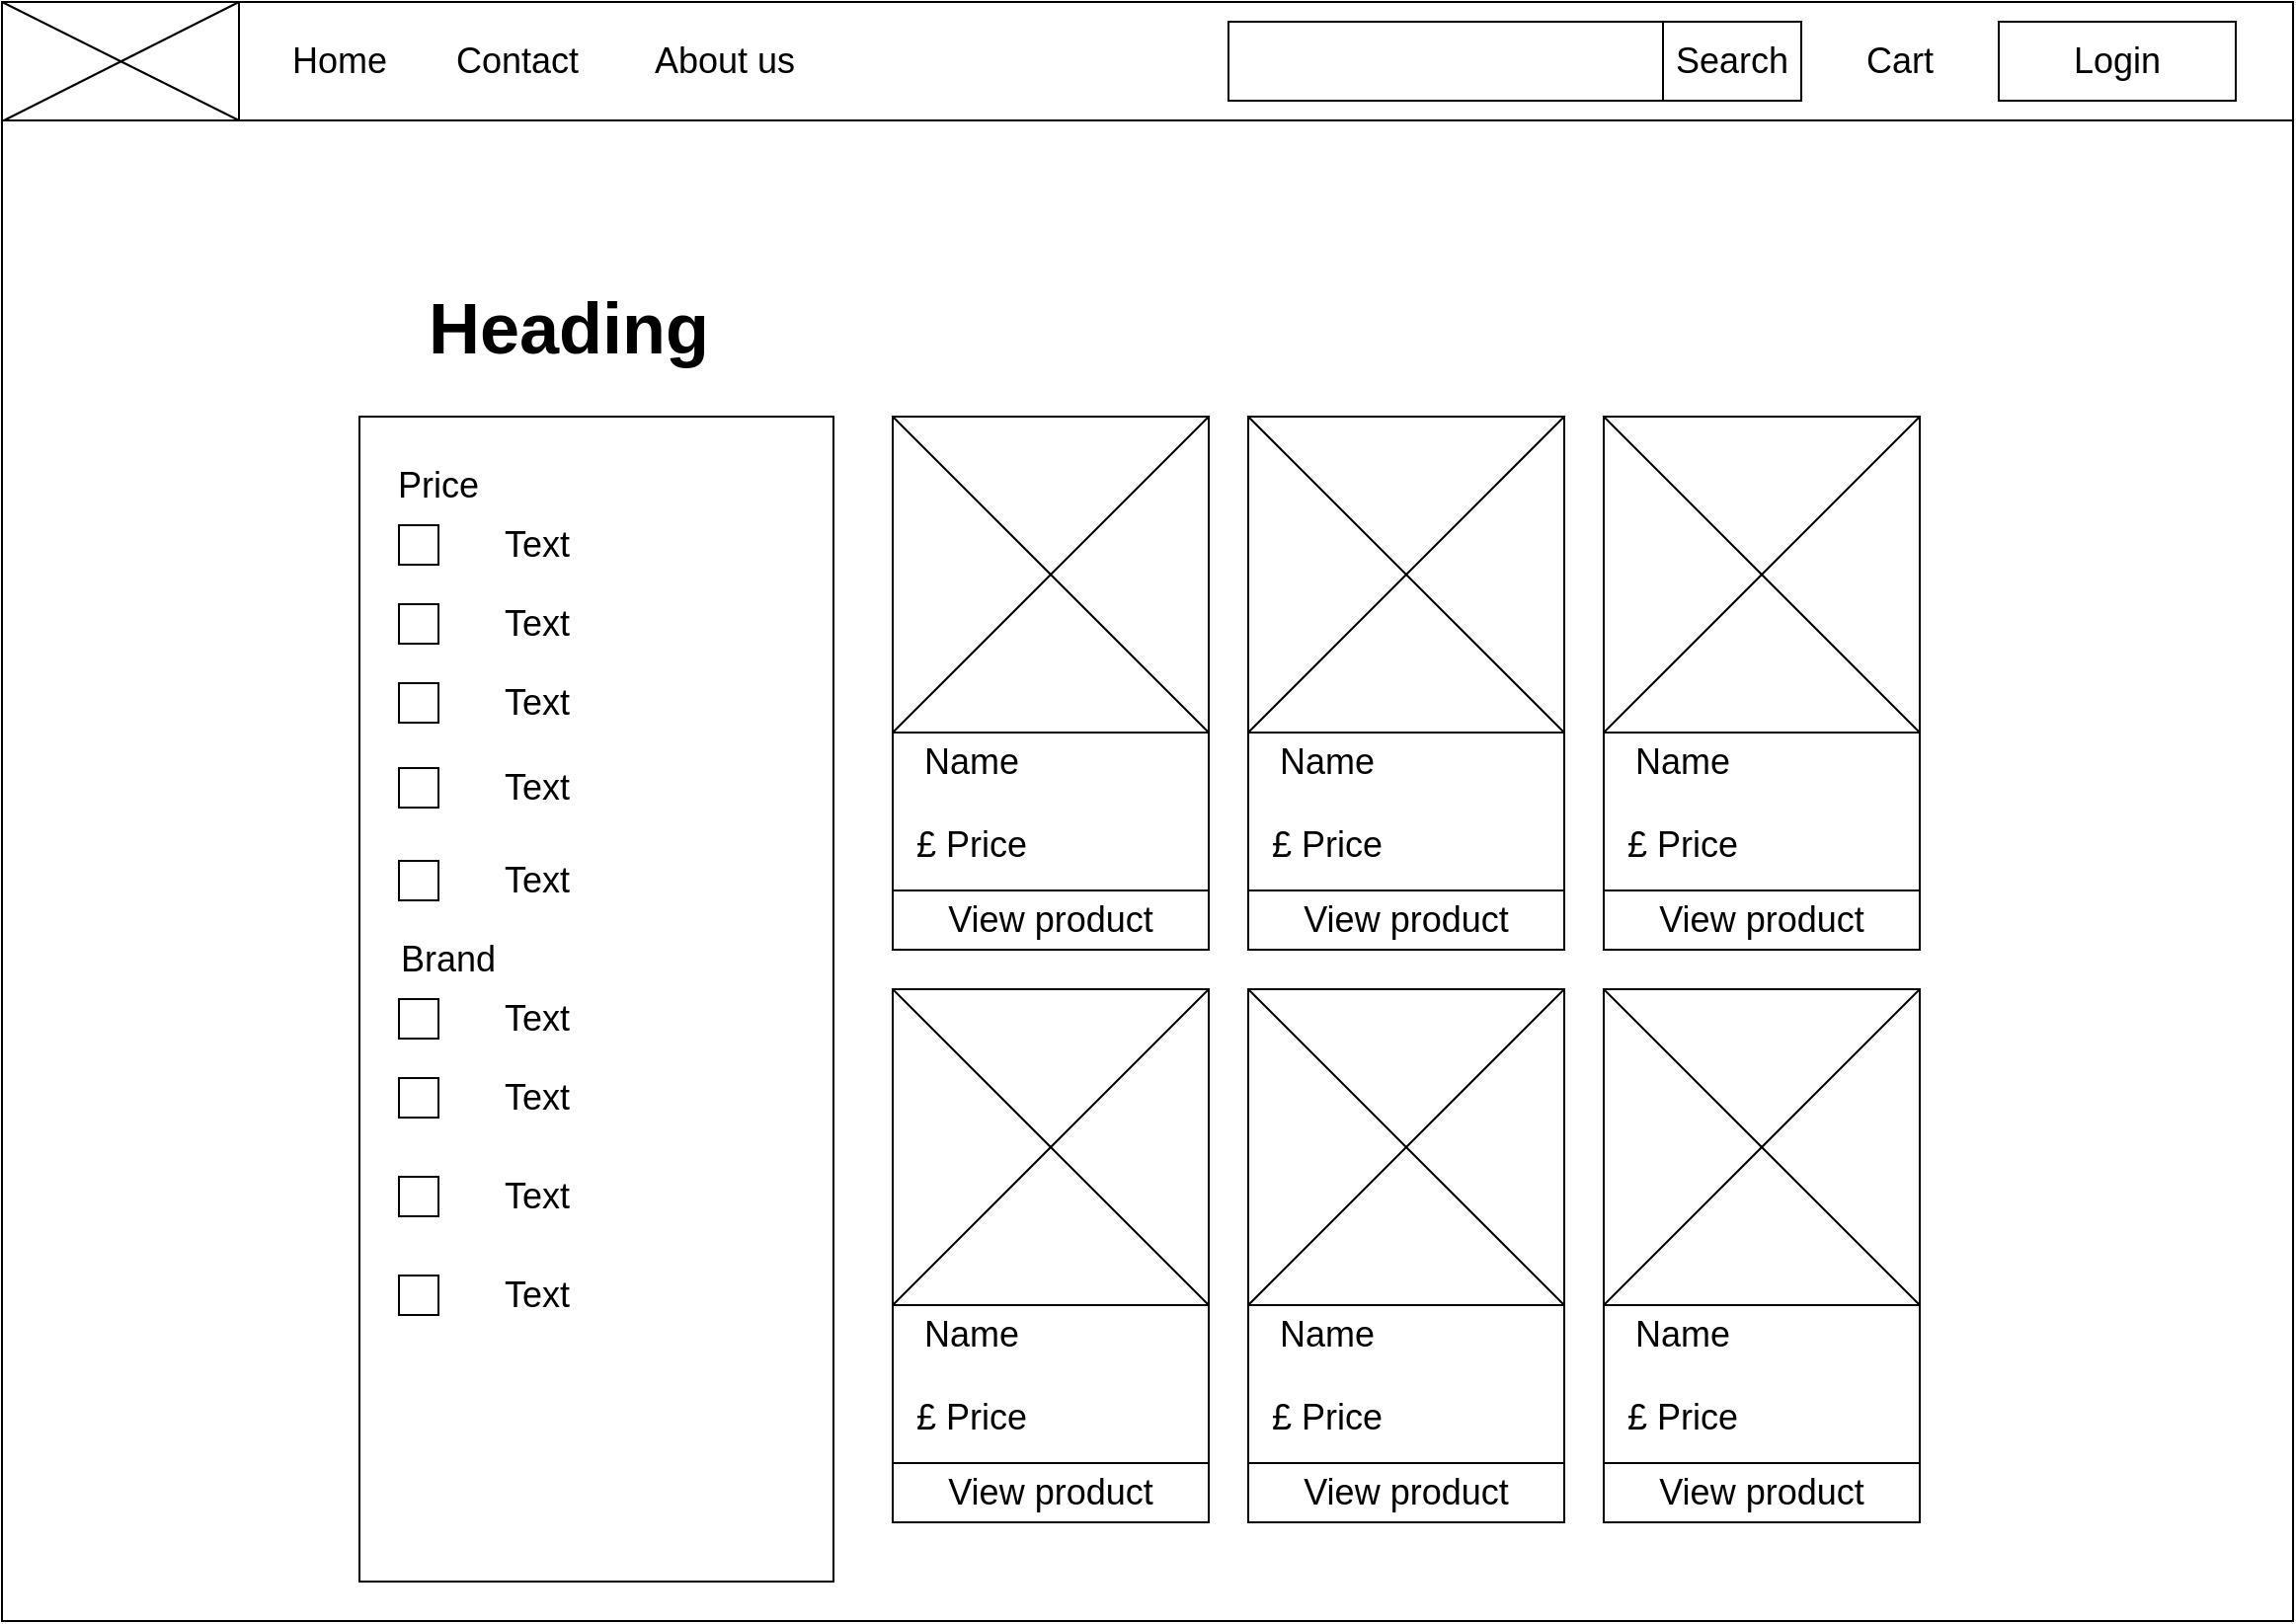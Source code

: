 <mxfile version="16.5.1" type="device"><diagram id="-jmMDqyjU1AFBZjA5C-O" name="Page-1"><mxGraphModel dx="1296" dy="1206" grid="1" gridSize="10" guides="1" tooltips="1" connect="1" arrows="1" fold="1" page="1" pageScale="1" pageWidth="1169" pageHeight="827" math="0" shadow="0"><root><mxCell id="0"/><mxCell id="1" parent="0"/><mxCell id="rntFweMXJMSgPCYtS-t_-2" value="" style="rounded=0;whiteSpace=wrap;html=1;" vertex="1" parent="1"><mxGeometry x="9" width="1160" height="820" as="geometry"/></mxCell><mxCell id="rntFweMXJMSgPCYtS-t_-3" value="" style="rounded=0;whiteSpace=wrap;html=1;" vertex="1" parent="1"><mxGeometry x="9" width="1160" height="60" as="geometry"/></mxCell><mxCell id="rntFweMXJMSgPCYtS-t_-11" value="Home" style="text;html=1;strokeColor=none;fillColor=none;align=center;verticalAlign=middle;whiteSpace=wrap;rounded=0;fontSize=18;" vertex="1" parent="1"><mxGeometry x="150" y="15" width="60" height="30" as="geometry"/></mxCell><mxCell id="rntFweMXJMSgPCYtS-t_-12" value="" style="rounded=0;whiteSpace=wrap;html=1;fontSize=18;" vertex="1" parent="1"><mxGeometry x="9" width="120" height="60" as="geometry"/></mxCell><mxCell id="rntFweMXJMSgPCYtS-t_-13" value="" style="endArrow=none;html=1;rounded=0;fontSize=18;entryX=0;entryY=0;entryDx=0;entryDy=0;exitX=1;exitY=1;exitDx=0;exitDy=0;" edge="1" parent="1" source="rntFweMXJMSgPCYtS-t_-12" target="rntFweMXJMSgPCYtS-t_-12"><mxGeometry width="50" height="50" relative="1" as="geometry"><mxPoint x="120" y="200" as="sourcePoint"/><mxPoint x="170" y="150" as="targetPoint"/></mxGeometry></mxCell><mxCell id="rntFweMXJMSgPCYtS-t_-14" value="" style="endArrow=none;html=1;rounded=0;fontSize=18;exitX=1;exitY=0;exitDx=0;exitDy=0;" edge="1" parent="1" source="rntFweMXJMSgPCYtS-t_-12"><mxGeometry width="50" height="50" relative="1" as="geometry"><mxPoint x="139" y="70" as="sourcePoint"/><mxPoint x="10" y="60" as="targetPoint"/></mxGeometry></mxCell><mxCell id="rntFweMXJMSgPCYtS-t_-15" value="Contact" style="text;html=1;strokeColor=none;fillColor=none;align=center;verticalAlign=middle;whiteSpace=wrap;rounded=0;fontSize=18;" vertex="1" parent="1"><mxGeometry x="240" y="15" width="60" height="30" as="geometry"/></mxCell><mxCell id="rntFweMXJMSgPCYtS-t_-16" value="About us" style="text;html=1;strokeColor=none;fillColor=none;align=center;verticalAlign=middle;whiteSpace=wrap;rounded=0;fontSize=18;" vertex="1" parent="1"><mxGeometry x="320" y="15" width="110" height="30" as="geometry"/></mxCell><mxCell id="rntFweMXJMSgPCYtS-t_-17" value="Login" style="rounded=0;whiteSpace=wrap;html=1;fontSize=18;" vertex="1" parent="1"><mxGeometry x="1020" y="10" width="120" height="40" as="geometry"/></mxCell><mxCell id="rntFweMXJMSgPCYtS-t_-18" value="Cart" style="text;html=1;strokeColor=none;fillColor=none;align=center;verticalAlign=middle;whiteSpace=wrap;rounded=0;fontSize=18;" vertex="1" parent="1"><mxGeometry x="940" y="15" width="60" height="30" as="geometry"/></mxCell><mxCell id="rntFweMXJMSgPCYtS-t_-20" value="" style="rounded=0;whiteSpace=wrap;html=1;fontSize=18;" vertex="1" parent="1"><mxGeometry x="630" y="10" width="290" height="40" as="geometry"/></mxCell><mxCell id="rntFweMXJMSgPCYtS-t_-21" value="" style="rounded=0;whiteSpace=wrap;html=1;fontSize=18;" vertex="1" parent="1"><mxGeometry x="850" y="10" width="70" height="40" as="geometry"/></mxCell><mxCell id="rntFweMXJMSgPCYtS-t_-22" value="Search" style="text;html=1;strokeColor=none;fillColor=none;align=center;verticalAlign=middle;whiteSpace=wrap;rounded=0;fontSize=18;" vertex="1" parent="1"><mxGeometry x="855" y="15" width="60" height="30" as="geometry"/></mxCell><mxCell id="rntFweMXJMSgPCYtS-t_-37" value="&lt;h1&gt;Heading&lt;/h1&gt;" style="text;html=1;strokeColor=none;fillColor=none;spacing=5;spacingTop=-20;whiteSpace=wrap;overflow=hidden;rounded=0;fontSize=18;" vertex="1" parent="1"><mxGeometry x="220" y="130" width="790" height="80" as="geometry"/></mxCell><mxCell id="rntFweMXJMSgPCYtS-t_-39" value="" style="rounded=0;whiteSpace=wrap;html=1;fontSize=18;" vertex="1" parent="1"><mxGeometry x="190" y="210" width="240" height="590" as="geometry"/></mxCell><mxCell id="rntFweMXJMSgPCYtS-t_-58" value="" style="group" vertex="1" connectable="0" parent="1"><mxGeometry x="460" y="210" width="160" height="270" as="geometry"/></mxCell><mxCell id="rntFweMXJMSgPCYtS-t_-52" value="" style="rounded=0;whiteSpace=wrap;html=1;fontSize=18;" vertex="1" parent="rntFweMXJMSgPCYtS-t_-58"><mxGeometry width="160" height="270" as="geometry"/></mxCell><mxCell id="rntFweMXJMSgPCYtS-t_-42" value="" style="rounded=0;whiteSpace=wrap;html=1;fontSize=18;" vertex="1" parent="rntFweMXJMSgPCYtS-t_-58"><mxGeometry width="160" height="160" as="geometry"/></mxCell><mxCell id="rntFweMXJMSgPCYtS-t_-45" value="Name" style="text;html=1;strokeColor=none;fillColor=none;align=center;verticalAlign=middle;whiteSpace=wrap;rounded=0;fontSize=18;" vertex="1" parent="rntFweMXJMSgPCYtS-t_-58"><mxGeometry x="10" y="160" width="60" height="30" as="geometry"/></mxCell><mxCell id="rntFweMXJMSgPCYtS-t_-49" value="£ Price" style="text;html=1;strokeColor=none;fillColor=none;align=center;verticalAlign=middle;whiteSpace=wrap;rounded=0;fontSize=18;" vertex="1" parent="rntFweMXJMSgPCYtS-t_-58"><mxGeometry x="10" y="202" width="60" height="30" as="geometry"/></mxCell><mxCell id="rntFweMXJMSgPCYtS-t_-50" value="View product" style="rounded=0;whiteSpace=wrap;html=1;fontSize=18;" vertex="1" parent="rntFweMXJMSgPCYtS-t_-58"><mxGeometry y="240" width="160" height="30" as="geometry"/></mxCell><mxCell id="rntFweMXJMSgPCYtS-t_-54" value="" style="endArrow=none;html=1;rounded=0;fontSize=18;entryX=1;entryY=0;entryDx=0;entryDy=0;exitX=0;exitY=1;exitDx=0;exitDy=0;" edge="1" parent="rntFweMXJMSgPCYtS-t_-58" source="rntFweMXJMSgPCYtS-t_-42" target="rntFweMXJMSgPCYtS-t_-42"><mxGeometry width="50" height="50" relative="1" as="geometry"><mxPoint x="60" y="220" as="sourcePoint"/><mxPoint x="110" y="170" as="targetPoint"/></mxGeometry></mxCell><mxCell id="rntFweMXJMSgPCYtS-t_-55" value="" style="endArrow=none;html=1;rounded=0;fontSize=18;entryX=1;entryY=1;entryDx=0;entryDy=0;exitX=0;exitY=0;exitDx=0;exitDy=0;" edge="1" parent="rntFweMXJMSgPCYtS-t_-58" source="rntFweMXJMSgPCYtS-t_-42" target="rntFweMXJMSgPCYtS-t_-42"><mxGeometry width="50" height="50" relative="1" as="geometry"><mxPoint x="10" y="170" as="sourcePoint"/><mxPoint x="170" y="10" as="targetPoint"/></mxGeometry></mxCell><mxCell id="rntFweMXJMSgPCYtS-t_-53" style="edgeStyle=orthogonalEdgeStyle;rounded=0;orthogonalLoop=1;jettySize=auto;html=1;exitX=0.5;exitY=1;exitDx=0;exitDy=0;fontSize=18;" edge="1" parent="rntFweMXJMSgPCYtS-t_-58" source="rntFweMXJMSgPCYtS-t_-49" target="rntFweMXJMSgPCYtS-t_-49"><mxGeometry relative="1" as="geometry"/></mxCell><mxCell id="rntFweMXJMSgPCYtS-t_-59" value="" style="group" vertex="1" connectable="0" parent="1"><mxGeometry x="640" y="210" width="160" height="270" as="geometry"/></mxCell><mxCell id="rntFweMXJMSgPCYtS-t_-60" value="" style="rounded=0;whiteSpace=wrap;html=1;fontSize=18;" vertex="1" parent="rntFweMXJMSgPCYtS-t_-59"><mxGeometry width="160" height="270" as="geometry"/></mxCell><mxCell id="rntFweMXJMSgPCYtS-t_-61" value="" style="rounded=0;whiteSpace=wrap;html=1;fontSize=18;" vertex="1" parent="rntFweMXJMSgPCYtS-t_-59"><mxGeometry width="160" height="160" as="geometry"/></mxCell><mxCell id="rntFweMXJMSgPCYtS-t_-62" value="Name" style="text;html=1;strokeColor=none;fillColor=none;align=center;verticalAlign=middle;whiteSpace=wrap;rounded=0;fontSize=18;" vertex="1" parent="rntFweMXJMSgPCYtS-t_-59"><mxGeometry x="10" y="160" width="60" height="30" as="geometry"/></mxCell><mxCell id="rntFweMXJMSgPCYtS-t_-63" value="£ Price" style="text;html=1;strokeColor=none;fillColor=none;align=center;verticalAlign=middle;whiteSpace=wrap;rounded=0;fontSize=18;" vertex="1" parent="rntFweMXJMSgPCYtS-t_-59"><mxGeometry x="10" y="202" width="60" height="30" as="geometry"/></mxCell><mxCell id="rntFweMXJMSgPCYtS-t_-64" value="View product" style="rounded=0;whiteSpace=wrap;html=1;fontSize=18;" vertex="1" parent="rntFweMXJMSgPCYtS-t_-59"><mxGeometry y="240" width="160" height="30" as="geometry"/></mxCell><mxCell id="rntFweMXJMSgPCYtS-t_-65" value="" style="endArrow=none;html=1;rounded=0;fontSize=18;entryX=1;entryY=0;entryDx=0;entryDy=0;exitX=0;exitY=1;exitDx=0;exitDy=0;" edge="1" parent="rntFweMXJMSgPCYtS-t_-59" source="rntFweMXJMSgPCYtS-t_-61" target="rntFweMXJMSgPCYtS-t_-61"><mxGeometry width="50" height="50" relative="1" as="geometry"><mxPoint x="60" y="220" as="sourcePoint"/><mxPoint x="110" y="170" as="targetPoint"/></mxGeometry></mxCell><mxCell id="rntFweMXJMSgPCYtS-t_-66" value="" style="endArrow=none;html=1;rounded=0;fontSize=18;entryX=1;entryY=1;entryDx=0;entryDy=0;exitX=0;exitY=0;exitDx=0;exitDy=0;" edge="1" parent="rntFweMXJMSgPCYtS-t_-59" source="rntFweMXJMSgPCYtS-t_-61" target="rntFweMXJMSgPCYtS-t_-61"><mxGeometry width="50" height="50" relative="1" as="geometry"><mxPoint x="10" y="170" as="sourcePoint"/><mxPoint x="170" y="10" as="targetPoint"/></mxGeometry></mxCell><mxCell id="rntFweMXJMSgPCYtS-t_-67" style="edgeStyle=orthogonalEdgeStyle;rounded=0;orthogonalLoop=1;jettySize=auto;html=1;exitX=0.5;exitY=1;exitDx=0;exitDy=0;fontSize=18;" edge="1" parent="rntFweMXJMSgPCYtS-t_-59" source="rntFweMXJMSgPCYtS-t_-63" target="rntFweMXJMSgPCYtS-t_-63"><mxGeometry relative="1" as="geometry"/></mxCell><mxCell id="rntFweMXJMSgPCYtS-t_-68" value="" style="group" vertex="1" connectable="0" parent="1"><mxGeometry x="820" y="210" width="160" height="270" as="geometry"/></mxCell><mxCell id="rntFweMXJMSgPCYtS-t_-69" value="" style="rounded=0;whiteSpace=wrap;html=1;fontSize=18;" vertex="1" parent="rntFweMXJMSgPCYtS-t_-68"><mxGeometry width="160" height="270" as="geometry"/></mxCell><mxCell id="rntFweMXJMSgPCYtS-t_-70" value="" style="rounded=0;whiteSpace=wrap;html=1;fontSize=18;" vertex="1" parent="rntFweMXJMSgPCYtS-t_-68"><mxGeometry width="160" height="160" as="geometry"/></mxCell><mxCell id="rntFweMXJMSgPCYtS-t_-71" value="Name" style="text;html=1;strokeColor=none;fillColor=none;align=center;verticalAlign=middle;whiteSpace=wrap;rounded=0;fontSize=18;" vertex="1" parent="rntFweMXJMSgPCYtS-t_-68"><mxGeometry x="10" y="160" width="60" height="30" as="geometry"/></mxCell><mxCell id="rntFweMXJMSgPCYtS-t_-72" value="£ Price" style="text;html=1;strokeColor=none;fillColor=none;align=center;verticalAlign=middle;whiteSpace=wrap;rounded=0;fontSize=18;" vertex="1" parent="rntFweMXJMSgPCYtS-t_-68"><mxGeometry x="10" y="202" width="60" height="30" as="geometry"/></mxCell><mxCell id="rntFweMXJMSgPCYtS-t_-73" value="View product" style="rounded=0;whiteSpace=wrap;html=1;fontSize=18;" vertex="1" parent="rntFweMXJMSgPCYtS-t_-68"><mxGeometry y="240" width="160" height="30" as="geometry"/></mxCell><mxCell id="rntFweMXJMSgPCYtS-t_-74" value="" style="endArrow=none;html=1;rounded=0;fontSize=18;entryX=1;entryY=0;entryDx=0;entryDy=0;exitX=0;exitY=1;exitDx=0;exitDy=0;" edge="1" parent="rntFweMXJMSgPCYtS-t_-68" source="rntFweMXJMSgPCYtS-t_-70" target="rntFweMXJMSgPCYtS-t_-70"><mxGeometry width="50" height="50" relative="1" as="geometry"><mxPoint x="60" y="220" as="sourcePoint"/><mxPoint x="110" y="170" as="targetPoint"/></mxGeometry></mxCell><mxCell id="rntFweMXJMSgPCYtS-t_-75" value="" style="endArrow=none;html=1;rounded=0;fontSize=18;entryX=1;entryY=1;entryDx=0;entryDy=0;exitX=0;exitY=0;exitDx=0;exitDy=0;" edge="1" parent="rntFweMXJMSgPCYtS-t_-68" source="rntFweMXJMSgPCYtS-t_-70" target="rntFweMXJMSgPCYtS-t_-70"><mxGeometry width="50" height="50" relative="1" as="geometry"><mxPoint x="10" y="170" as="sourcePoint"/><mxPoint x="170" y="10" as="targetPoint"/></mxGeometry></mxCell><mxCell id="rntFweMXJMSgPCYtS-t_-76" style="edgeStyle=orthogonalEdgeStyle;rounded=0;orthogonalLoop=1;jettySize=auto;html=1;exitX=0.5;exitY=1;exitDx=0;exitDy=0;fontSize=18;" edge="1" parent="rntFweMXJMSgPCYtS-t_-68" source="rntFweMXJMSgPCYtS-t_-72" target="rntFweMXJMSgPCYtS-t_-72"><mxGeometry relative="1" as="geometry"/></mxCell><mxCell id="rntFweMXJMSgPCYtS-t_-77" value="" style="group" vertex="1" connectable="0" parent="1"><mxGeometry x="460" y="500" width="160" height="270" as="geometry"/></mxCell><mxCell id="rntFweMXJMSgPCYtS-t_-78" value="" style="rounded=0;whiteSpace=wrap;html=1;fontSize=18;" vertex="1" parent="rntFweMXJMSgPCYtS-t_-77"><mxGeometry width="160" height="270" as="geometry"/></mxCell><mxCell id="rntFweMXJMSgPCYtS-t_-79" value="" style="rounded=0;whiteSpace=wrap;html=1;fontSize=18;" vertex="1" parent="rntFweMXJMSgPCYtS-t_-77"><mxGeometry width="160" height="160" as="geometry"/></mxCell><mxCell id="rntFweMXJMSgPCYtS-t_-80" value="Name" style="text;html=1;strokeColor=none;fillColor=none;align=center;verticalAlign=middle;whiteSpace=wrap;rounded=0;fontSize=18;" vertex="1" parent="rntFweMXJMSgPCYtS-t_-77"><mxGeometry x="10" y="160" width="60" height="30" as="geometry"/></mxCell><mxCell id="rntFweMXJMSgPCYtS-t_-81" value="£ Price" style="text;html=1;strokeColor=none;fillColor=none;align=center;verticalAlign=middle;whiteSpace=wrap;rounded=0;fontSize=18;" vertex="1" parent="rntFweMXJMSgPCYtS-t_-77"><mxGeometry x="10" y="202" width="60" height="30" as="geometry"/></mxCell><mxCell id="rntFweMXJMSgPCYtS-t_-82" value="View product" style="rounded=0;whiteSpace=wrap;html=1;fontSize=18;" vertex="1" parent="rntFweMXJMSgPCYtS-t_-77"><mxGeometry y="240" width="160" height="30" as="geometry"/></mxCell><mxCell id="rntFweMXJMSgPCYtS-t_-83" value="" style="endArrow=none;html=1;rounded=0;fontSize=18;entryX=1;entryY=0;entryDx=0;entryDy=0;exitX=0;exitY=1;exitDx=0;exitDy=0;" edge="1" parent="rntFweMXJMSgPCYtS-t_-77" source="rntFweMXJMSgPCYtS-t_-79" target="rntFweMXJMSgPCYtS-t_-79"><mxGeometry width="50" height="50" relative="1" as="geometry"><mxPoint x="60" y="220" as="sourcePoint"/><mxPoint x="110" y="170" as="targetPoint"/></mxGeometry></mxCell><mxCell id="rntFweMXJMSgPCYtS-t_-84" value="" style="endArrow=none;html=1;rounded=0;fontSize=18;entryX=1;entryY=1;entryDx=0;entryDy=0;exitX=0;exitY=0;exitDx=0;exitDy=0;" edge="1" parent="rntFweMXJMSgPCYtS-t_-77" source="rntFweMXJMSgPCYtS-t_-79" target="rntFweMXJMSgPCYtS-t_-79"><mxGeometry width="50" height="50" relative="1" as="geometry"><mxPoint x="10" y="170" as="sourcePoint"/><mxPoint x="170" y="10" as="targetPoint"/></mxGeometry></mxCell><mxCell id="rntFweMXJMSgPCYtS-t_-85" style="edgeStyle=orthogonalEdgeStyle;rounded=0;orthogonalLoop=1;jettySize=auto;html=1;exitX=0.5;exitY=1;exitDx=0;exitDy=0;fontSize=18;" edge="1" parent="rntFweMXJMSgPCYtS-t_-77" source="rntFweMXJMSgPCYtS-t_-81" target="rntFweMXJMSgPCYtS-t_-81"><mxGeometry relative="1" as="geometry"/></mxCell><mxCell id="rntFweMXJMSgPCYtS-t_-86" value="" style="group" vertex="1" connectable="0" parent="1"><mxGeometry x="640" y="500" width="160" height="270" as="geometry"/></mxCell><mxCell id="rntFweMXJMSgPCYtS-t_-87" value="" style="rounded=0;whiteSpace=wrap;html=1;fontSize=18;" vertex="1" parent="rntFweMXJMSgPCYtS-t_-86"><mxGeometry width="160" height="270" as="geometry"/></mxCell><mxCell id="rntFweMXJMSgPCYtS-t_-88" value="" style="rounded=0;whiteSpace=wrap;html=1;fontSize=18;" vertex="1" parent="rntFweMXJMSgPCYtS-t_-86"><mxGeometry width="160" height="160" as="geometry"/></mxCell><mxCell id="rntFweMXJMSgPCYtS-t_-89" value="Name" style="text;html=1;strokeColor=none;fillColor=none;align=center;verticalAlign=middle;whiteSpace=wrap;rounded=0;fontSize=18;" vertex="1" parent="rntFweMXJMSgPCYtS-t_-86"><mxGeometry x="10" y="160" width="60" height="30" as="geometry"/></mxCell><mxCell id="rntFweMXJMSgPCYtS-t_-90" value="£ Price" style="text;html=1;strokeColor=none;fillColor=none;align=center;verticalAlign=middle;whiteSpace=wrap;rounded=0;fontSize=18;" vertex="1" parent="rntFweMXJMSgPCYtS-t_-86"><mxGeometry x="10" y="202" width="60" height="30" as="geometry"/></mxCell><mxCell id="rntFweMXJMSgPCYtS-t_-91" value="View product" style="rounded=0;whiteSpace=wrap;html=1;fontSize=18;" vertex="1" parent="rntFweMXJMSgPCYtS-t_-86"><mxGeometry y="240" width="160" height="30" as="geometry"/></mxCell><mxCell id="rntFweMXJMSgPCYtS-t_-92" value="" style="endArrow=none;html=1;rounded=0;fontSize=18;entryX=1;entryY=0;entryDx=0;entryDy=0;exitX=0;exitY=1;exitDx=0;exitDy=0;" edge="1" parent="rntFweMXJMSgPCYtS-t_-86" source="rntFweMXJMSgPCYtS-t_-88" target="rntFweMXJMSgPCYtS-t_-88"><mxGeometry width="50" height="50" relative="1" as="geometry"><mxPoint x="60" y="220" as="sourcePoint"/><mxPoint x="110" y="170" as="targetPoint"/></mxGeometry></mxCell><mxCell id="rntFweMXJMSgPCYtS-t_-93" value="" style="endArrow=none;html=1;rounded=0;fontSize=18;entryX=1;entryY=1;entryDx=0;entryDy=0;exitX=0;exitY=0;exitDx=0;exitDy=0;" edge="1" parent="rntFweMXJMSgPCYtS-t_-86" source="rntFweMXJMSgPCYtS-t_-88" target="rntFweMXJMSgPCYtS-t_-88"><mxGeometry width="50" height="50" relative="1" as="geometry"><mxPoint x="10" y="170" as="sourcePoint"/><mxPoint x="170" y="10" as="targetPoint"/></mxGeometry></mxCell><mxCell id="rntFweMXJMSgPCYtS-t_-94" style="edgeStyle=orthogonalEdgeStyle;rounded=0;orthogonalLoop=1;jettySize=auto;html=1;exitX=0.5;exitY=1;exitDx=0;exitDy=0;fontSize=18;" edge="1" parent="rntFweMXJMSgPCYtS-t_-86" source="rntFweMXJMSgPCYtS-t_-90" target="rntFweMXJMSgPCYtS-t_-90"><mxGeometry relative="1" as="geometry"/></mxCell><mxCell id="rntFweMXJMSgPCYtS-t_-95" value="" style="group" vertex="1" connectable="0" parent="1"><mxGeometry x="820" y="500" width="160" height="270" as="geometry"/></mxCell><mxCell id="rntFweMXJMSgPCYtS-t_-96" value="" style="rounded=0;whiteSpace=wrap;html=1;fontSize=18;" vertex="1" parent="rntFweMXJMSgPCYtS-t_-95"><mxGeometry width="160" height="270" as="geometry"/></mxCell><mxCell id="rntFweMXJMSgPCYtS-t_-97" value="" style="rounded=0;whiteSpace=wrap;html=1;fontSize=18;" vertex="1" parent="rntFweMXJMSgPCYtS-t_-95"><mxGeometry width="160" height="160" as="geometry"/></mxCell><mxCell id="rntFweMXJMSgPCYtS-t_-98" value="Name" style="text;html=1;strokeColor=none;fillColor=none;align=center;verticalAlign=middle;whiteSpace=wrap;rounded=0;fontSize=18;" vertex="1" parent="rntFweMXJMSgPCYtS-t_-95"><mxGeometry x="10" y="160" width="60" height="30" as="geometry"/></mxCell><mxCell id="rntFweMXJMSgPCYtS-t_-99" value="£ Price" style="text;html=1;strokeColor=none;fillColor=none;align=center;verticalAlign=middle;whiteSpace=wrap;rounded=0;fontSize=18;" vertex="1" parent="rntFweMXJMSgPCYtS-t_-95"><mxGeometry x="10" y="202" width="60" height="30" as="geometry"/></mxCell><mxCell id="rntFweMXJMSgPCYtS-t_-100" value="View product" style="rounded=0;whiteSpace=wrap;html=1;fontSize=18;" vertex="1" parent="rntFweMXJMSgPCYtS-t_-95"><mxGeometry y="240" width="160" height="30" as="geometry"/></mxCell><mxCell id="rntFweMXJMSgPCYtS-t_-101" value="" style="endArrow=none;html=1;rounded=0;fontSize=18;entryX=1;entryY=0;entryDx=0;entryDy=0;exitX=0;exitY=1;exitDx=0;exitDy=0;" edge="1" parent="rntFweMXJMSgPCYtS-t_-95" source="rntFweMXJMSgPCYtS-t_-97" target="rntFweMXJMSgPCYtS-t_-97"><mxGeometry width="50" height="50" relative="1" as="geometry"><mxPoint x="60" y="220" as="sourcePoint"/><mxPoint x="110" y="170" as="targetPoint"/></mxGeometry></mxCell><mxCell id="rntFweMXJMSgPCYtS-t_-102" value="" style="endArrow=none;html=1;rounded=0;fontSize=18;entryX=1;entryY=1;entryDx=0;entryDy=0;exitX=0;exitY=0;exitDx=0;exitDy=0;" edge="1" parent="rntFweMXJMSgPCYtS-t_-95" source="rntFweMXJMSgPCYtS-t_-97" target="rntFweMXJMSgPCYtS-t_-97"><mxGeometry width="50" height="50" relative="1" as="geometry"><mxPoint x="10" y="170" as="sourcePoint"/><mxPoint x="170" y="10" as="targetPoint"/></mxGeometry></mxCell><mxCell id="rntFweMXJMSgPCYtS-t_-103" style="edgeStyle=orthogonalEdgeStyle;rounded=0;orthogonalLoop=1;jettySize=auto;html=1;exitX=0.5;exitY=1;exitDx=0;exitDy=0;fontSize=18;" edge="1" parent="rntFweMXJMSgPCYtS-t_-95" source="rntFweMXJMSgPCYtS-t_-99" target="rntFweMXJMSgPCYtS-t_-99"><mxGeometry relative="1" as="geometry"/></mxCell><mxCell id="rntFweMXJMSgPCYtS-t_-131" value="" style="whiteSpace=wrap;html=1;aspect=fixed;fontSize=18;" vertex="1" parent="1"><mxGeometry x="210" y="265" width="20" height="20" as="geometry"/></mxCell><mxCell id="rntFweMXJMSgPCYtS-t_-132" value="Price" style="text;html=1;strokeColor=none;fillColor=none;align=center;verticalAlign=middle;whiteSpace=wrap;rounded=0;fontSize=18;" vertex="1" parent="1"><mxGeometry x="200" y="230" width="60" height="30" as="geometry"/></mxCell><mxCell id="rntFweMXJMSgPCYtS-t_-133" value="Brand" style="text;html=1;strokeColor=none;fillColor=none;align=center;verticalAlign=middle;whiteSpace=wrap;rounded=0;fontSize=18;" vertex="1" parent="1"><mxGeometry x="205" y="470" width="60" height="30" as="geometry"/></mxCell><mxCell id="rntFweMXJMSgPCYtS-t_-134" value="Text" style="text;html=1;strokeColor=none;fillColor=none;align=center;verticalAlign=middle;whiteSpace=wrap;rounded=0;fontSize=18;" vertex="1" parent="1"><mxGeometry x="250" y="260" width="60" height="30" as="geometry"/></mxCell><mxCell id="rntFweMXJMSgPCYtS-t_-135" value="" style="whiteSpace=wrap;html=1;aspect=fixed;fontSize=18;" vertex="1" parent="1"><mxGeometry x="210" y="305" width="20" height="20" as="geometry"/></mxCell><mxCell id="rntFweMXJMSgPCYtS-t_-136" value="Text" style="text;html=1;strokeColor=none;fillColor=none;align=center;verticalAlign=middle;whiteSpace=wrap;rounded=0;fontSize=18;" vertex="1" parent="1"><mxGeometry x="250" y="300" width="60" height="30" as="geometry"/></mxCell><mxCell id="rntFweMXJMSgPCYtS-t_-137" value="" style="whiteSpace=wrap;html=1;aspect=fixed;fontSize=18;" vertex="1" parent="1"><mxGeometry x="210" y="345" width="20" height="20" as="geometry"/></mxCell><mxCell id="rntFweMXJMSgPCYtS-t_-138" value="Text" style="text;html=1;strokeColor=none;fillColor=none;align=center;verticalAlign=middle;whiteSpace=wrap;rounded=0;fontSize=18;" vertex="1" parent="1"><mxGeometry x="250" y="340" width="60" height="30" as="geometry"/></mxCell><mxCell id="rntFweMXJMSgPCYtS-t_-139" value="" style="whiteSpace=wrap;html=1;aspect=fixed;fontSize=18;" vertex="1" parent="1"><mxGeometry x="210" y="388" width="20" height="20" as="geometry"/></mxCell><mxCell id="rntFweMXJMSgPCYtS-t_-140" value="Text" style="text;html=1;strokeColor=none;fillColor=none;align=center;verticalAlign=middle;whiteSpace=wrap;rounded=0;fontSize=18;" vertex="1" parent="1"><mxGeometry x="250" y="383" width="60" height="30" as="geometry"/></mxCell><mxCell id="rntFweMXJMSgPCYtS-t_-141" value="" style="whiteSpace=wrap;html=1;aspect=fixed;fontSize=18;" vertex="1" parent="1"><mxGeometry x="210" y="435" width="20" height="20" as="geometry"/></mxCell><mxCell id="rntFweMXJMSgPCYtS-t_-142" value="Text" style="text;html=1;strokeColor=none;fillColor=none;align=center;verticalAlign=middle;whiteSpace=wrap;rounded=0;fontSize=18;" vertex="1" parent="1"><mxGeometry x="250" y="430" width="60" height="30" as="geometry"/></mxCell><mxCell id="rntFweMXJMSgPCYtS-t_-143" value="" style="whiteSpace=wrap;html=1;aspect=fixed;fontSize=18;" vertex="1" parent="1"><mxGeometry x="210" y="505" width="20" height="20" as="geometry"/></mxCell><mxCell id="rntFweMXJMSgPCYtS-t_-144" value="Text" style="text;html=1;strokeColor=none;fillColor=none;align=center;verticalAlign=middle;whiteSpace=wrap;rounded=0;fontSize=18;" vertex="1" parent="1"><mxGeometry x="250" y="500" width="60" height="30" as="geometry"/></mxCell><mxCell id="rntFweMXJMSgPCYtS-t_-145" value="" style="whiteSpace=wrap;html=1;aspect=fixed;fontSize=18;" vertex="1" parent="1"><mxGeometry x="210" y="545" width="20" height="20" as="geometry"/></mxCell><mxCell id="rntFweMXJMSgPCYtS-t_-146" value="Text" style="text;html=1;strokeColor=none;fillColor=none;align=center;verticalAlign=middle;whiteSpace=wrap;rounded=0;fontSize=18;" vertex="1" parent="1"><mxGeometry x="250" y="540" width="60" height="30" as="geometry"/></mxCell><mxCell id="rntFweMXJMSgPCYtS-t_-147" value="" style="whiteSpace=wrap;html=1;aspect=fixed;fontSize=18;" vertex="1" parent="1"><mxGeometry x="210" y="595" width="20" height="20" as="geometry"/></mxCell><mxCell id="rntFweMXJMSgPCYtS-t_-148" value="Text" style="text;html=1;strokeColor=none;fillColor=none;align=center;verticalAlign=middle;whiteSpace=wrap;rounded=0;fontSize=18;" vertex="1" parent="1"><mxGeometry x="250" y="590" width="60" height="30" as="geometry"/></mxCell><mxCell id="rntFweMXJMSgPCYtS-t_-149" value="" style="whiteSpace=wrap;html=1;aspect=fixed;fontSize=18;" vertex="1" parent="1"><mxGeometry x="210" y="645" width="20" height="20" as="geometry"/></mxCell><mxCell id="rntFweMXJMSgPCYtS-t_-150" value="Text" style="text;html=1;strokeColor=none;fillColor=none;align=center;verticalAlign=middle;whiteSpace=wrap;rounded=0;fontSize=18;" vertex="1" parent="1"><mxGeometry x="250" y="640" width="60" height="30" as="geometry"/></mxCell></root></mxGraphModel></diagram></mxfile>